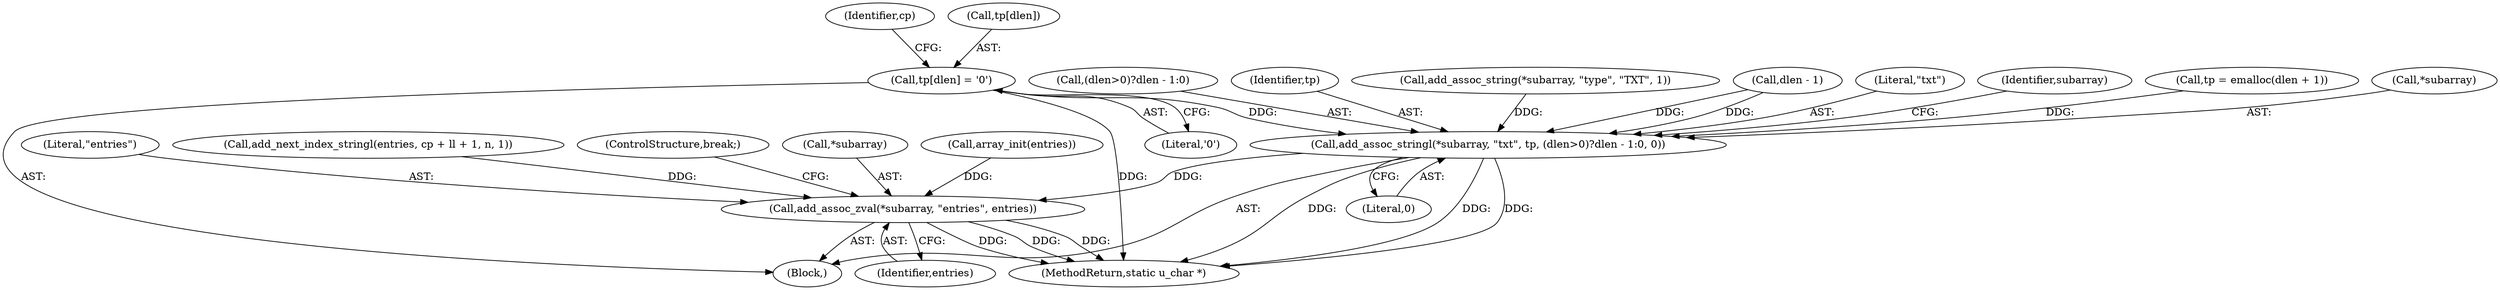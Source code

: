 digraph "0_php-src_2fefae47716d501aec41c1102f3fd4531f070b05_0@array" {
"1000485" [label="(Call,tp[dlen] = '\0')"];
"1000493" [label="(Call,add_assoc_stringl(*subarray, \"txt\", tp, (dlen>0)?dlen - 1:0, 0))"];
"1000507" [label="(Call,add_assoc_zval(*subarray, \"entries\", entries))"];
"1000511" [label="(Identifier,entries)"];
"1000496" [label="(Literal,\"txt\")"];
"1000410" [label="(Block,)"];
"1000491" [label="(Identifier,cp)"];
"1000508" [label="(Call,*subarray)"];
"1000509" [label="(Identifier,subarray)"];
"1000433" [label="(Call,array_init(entries))"];
"1000425" [label="(Call,tp = emalloc(dlen + 1))"];
"1000494" [label="(Call,*subarray)"];
"1000507" [label="(Call,add_assoc_zval(*subarray, \"entries\", entries))"];
"1000498" [label="(Call,(dlen>0)?dlen - 1:0)"];
"1000510" [label="(Literal,\"entries\")"];
"1001218" [label="(MethodReturn,static u_char *)"];
"1000469" [label="(Call,add_next_index_stringl(entries, cp + ll + 1, n, 1))"];
"1000497" [label="(Identifier,tp)"];
"1000506" [label="(Literal,0)"];
"1000486" [label="(Call,tp[dlen])"];
"1000489" [label="(Literal,'\0')"];
"1000419" [label="(Call,add_assoc_string(*subarray, \"type\", \"TXT\", 1))"];
"1000512" [label="(ControlStructure,break;)"];
"1000485" [label="(Call,tp[dlen] = '\0')"];
"1000502" [label="(Call,dlen - 1)"];
"1000493" [label="(Call,add_assoc_stringl(*subarray, \"txt\", tp, (dlen>0)?dlen - 1:0, 0))"];
"1000485" -> "1000410"  [label="AST: "];
"1000485" -> "1000489"  [label="CFG: "];
"1000486" -> "1000485"  [label="AST: "];
"1000489" -> "1000485"  [label="AST: "];
"1000491" -> "1000485"  [label="CFG: "];
"1000485" -> "1001218"  [label="DDG: "];
"1000485" -> "1000493"  [label="DDG: "];
"1000493" -> "1000410"  [label="AST: "];
"1000493" -> "1000506"  [label="CFG: "];
"1000494" -> "1000493"  [label="AST: "];
"1000496" -> "1000493"  [label="AST: "];
"1000497" -> "1000493"  [label="AST: "];
"1000498" -> "1000493"  [label="AST: "];
"1000506" -> "1000493"  [label="AST: "];
"1000509" -> "1000493"  [label="CFG: "];
"1000493" -> "1001218"  [label="DDG: "];
"1000493" -> "1001218"  [label="DDG: "];
"1000493" -> "1001218"  [label="DDG: "];
"1000419" -> "1000493"  [label="DDG: "];
"1000425" -> "1000493"  [label="DDG: "];
"1000502" -> "1000493"  [label="DDG: "];
"1000502" -> "1000493"  [label="DDG: "];
"1000493" -> "1000507"  [label="DDG: "];
"1000507" -> "1000410"  [label="AST: "];
"1000507" -> "1000511"  [label="CFG: "];
"1000508" -> "1000507"  [label="AST: "];
"1000510" -> "1000507"  [label="AST: "];
"1000511" -> "1000507"  [label="AST: "];
"1000512" -> "1000507"  [label="CFG: "];
"1000507" -> "1001218"  [label="DDG: "];
"1000507" -> "1001218"  [label="DDG: "];
"1000507" -> "1001218"  [label="DDG: "];
"1000433" -> "1000507"  [label="DDG: "];
"1000469" -> "1000507"  [label="DDG: "];
}
